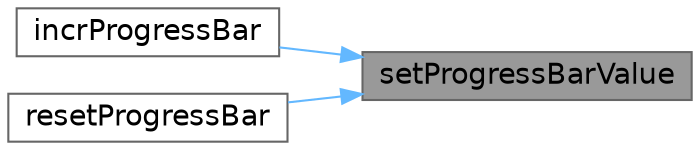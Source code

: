 digraph "setProgressBarValue"
{
 // LATEX_PDF_SIZE
  bgcolor="transparent";
  edge [fontname=Helvetica,fontsize=14,labelfontname=Helvetica,labelfontsize=14];
  node [fontname=Helvetica,fontsize=14,shape=box,height=0.2,width=0.4];
  rankdir="RL";
  Node1 [id="Node000001",label="setProgressBarValue",height=0.2,width=0.4,color="gray40", fillcolor="grey60", style="filled", fontcolor="black",tooltip=" "];
  Node1 -> Node2 [id="edge1_Node000001_Node000002",dir="back",color="steelblue1",style="solid",tooltip=" "];
  Node2 [id="Node000002",label="incrProgressBar",height=0.2,width=0.4,color="grey40", fillcolor="white", style="filled",URL="$db/da5/classWinBinder.html#a3c1a80226ee35ce5d2f04eb5d600d289",tooltip=" "];
  Node1 -> Node3 [id="edge2_Node000001_Node000003",dir="back",color="steelblue1",style="solid",tooltip=" "];
  Node3 [id="Node000003",label="resetProgressBar",height=0.2,width=0.4,color="grey40", fillcolor="white", style="filled",URL="$db/da5/classWinBinder.html#a91006a01cdc70cbe72b7c82211b9e973",tooltip=" "];
}
